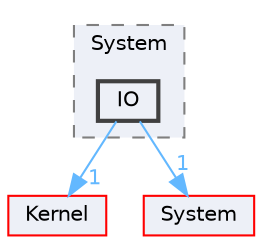 digraph "IO"
{
 // LATEX_PDF_SIZE
  bgcolor="transparent";
  edge [fontname=Helvetica,fontsize=10,labelfontname=Helvetica,labelfontsize=10];
  node [fontname=Helvetica,fontsize=10,shape=box,height=0.2,width=0.4];
  compound=true
  subgraph clusterdir_df16762c41d55ab81241d1dd50493298 {
    graph [ bgcolor="#edf0f7", pencolor="grey50", label="System", fontname=Helvetica,fontsize=10 style="filled,dashed", URL="dir_df16762c41d55ab81241d1dd50493298.html",tooltip=""]
  dir_a11ca1b644fc2f4eb768a49f0548af75 [label="IO", fillcolor="#edf0f7", color="grey25", style="filled,bold", URL="dir_a11ca1b644fc2f4eb768a49f0548af75.html",tooltip=""];
  }
  dir_52bed8acfaac088d5968cb2c84d7645d [label="Kernel", fillcolor="#edf0f7", color="red", style="filled", URL="dir_52bed8acfaac088d5968cb2c84d7645d.html",tooltip=""];
  dir_9af51e3826d4f9e80d9103b2de543e84 [label="System", fillcolor="#edf0f7", color="red", style="filled", URL="dir_9af51e3826d4f9e80d9103b2de543e84.html",tooltip=""];
  dir_a11ca1b644fc2f4eb768a49f0548af75->dir_52bed8acfaac088d5968cb2c84d7645d [headlabel="1", labeldistance=1.5 headhref="dir_000023_000025.html" href="dir_000023_000025.html" color="steelblue1" fontcolor="steelblue1"];
  dir_a11ca1b644fc2f4eb768a49f0548af75->dir_9af51e3826d4f9e80d9103b2de543e84 [headlabel="1", labeldistance=1.5 headhref="dir_000023_000039.html" href="dir_000023_000039.html" color="steelblue1" fontcolor="steelblue1"];
}
